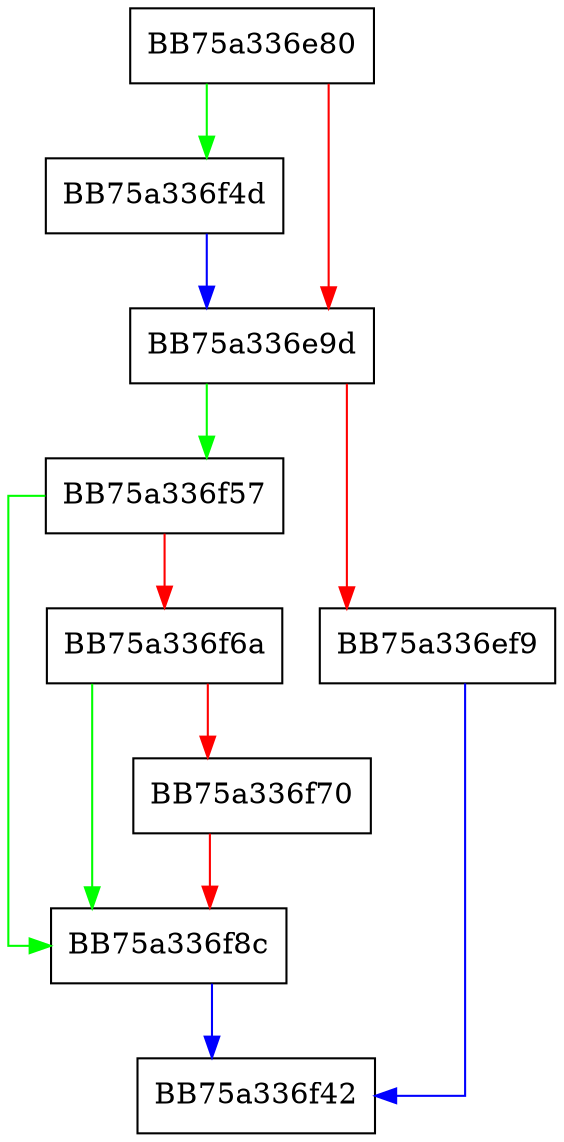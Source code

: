 digraph translate_init {
  node [shape="box"];
  graph [splines=ortho];
  BB75a336e80 -> BB75a336f4d [color="green"];
  BB75a336e80 -> BB75a336e9d [color="red"];
  BB75a336e9d -> BB75a336f57 [color="green"];
  BB75a336e9d -> BB75a336ef9 [color="red"];
  BB75a336ef9 -> BB75a336f42 [color="blue"];
  BB75a336f4d -> BB75a336e9d [color="blue"];
  BB75a336f57 -> BB75a336f8c [color="green"];
  BB75a336f57 -> BB75a336f6a [color="red"];
  BB75a336f6a -> BB75a336f8c [color="green"];
  BB75a336f6a -> BB75a336f70 [color="red"];
  BB75a336f70 -> BB75a336f8c [color="red"];
  BB75a336f8c -> BB75a336f42 [color="blue"];
}